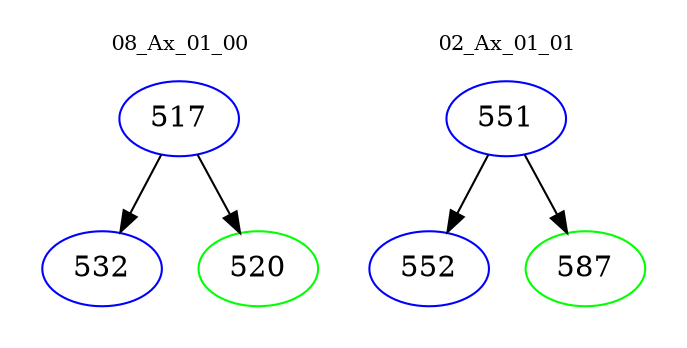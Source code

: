 digraph{
subgraph cluster_0 {
color = white
label = "08_Ax_01_00";
fontsize=10;
T0_517 [label="517", color="blue"]
T0_517 -> T0_532 [color="black"]
T0_532 [label="532", color="blue"]
T0_517 -> T0_520 [color="black"]
T0_520 [label="520", color="green"]
}
subgraph cluster_1 {
color = white
label = "02_Ax_01_01";
fontsize=10;
T1_551 [label="551", color="blue"]
T1_551 -> T1_552 [color="black"]
T1_552 [label="552", color="blue"]
T1_551 -> T1_587 [color="black"]
T1_587 [label="587", color="green"]
}
}
